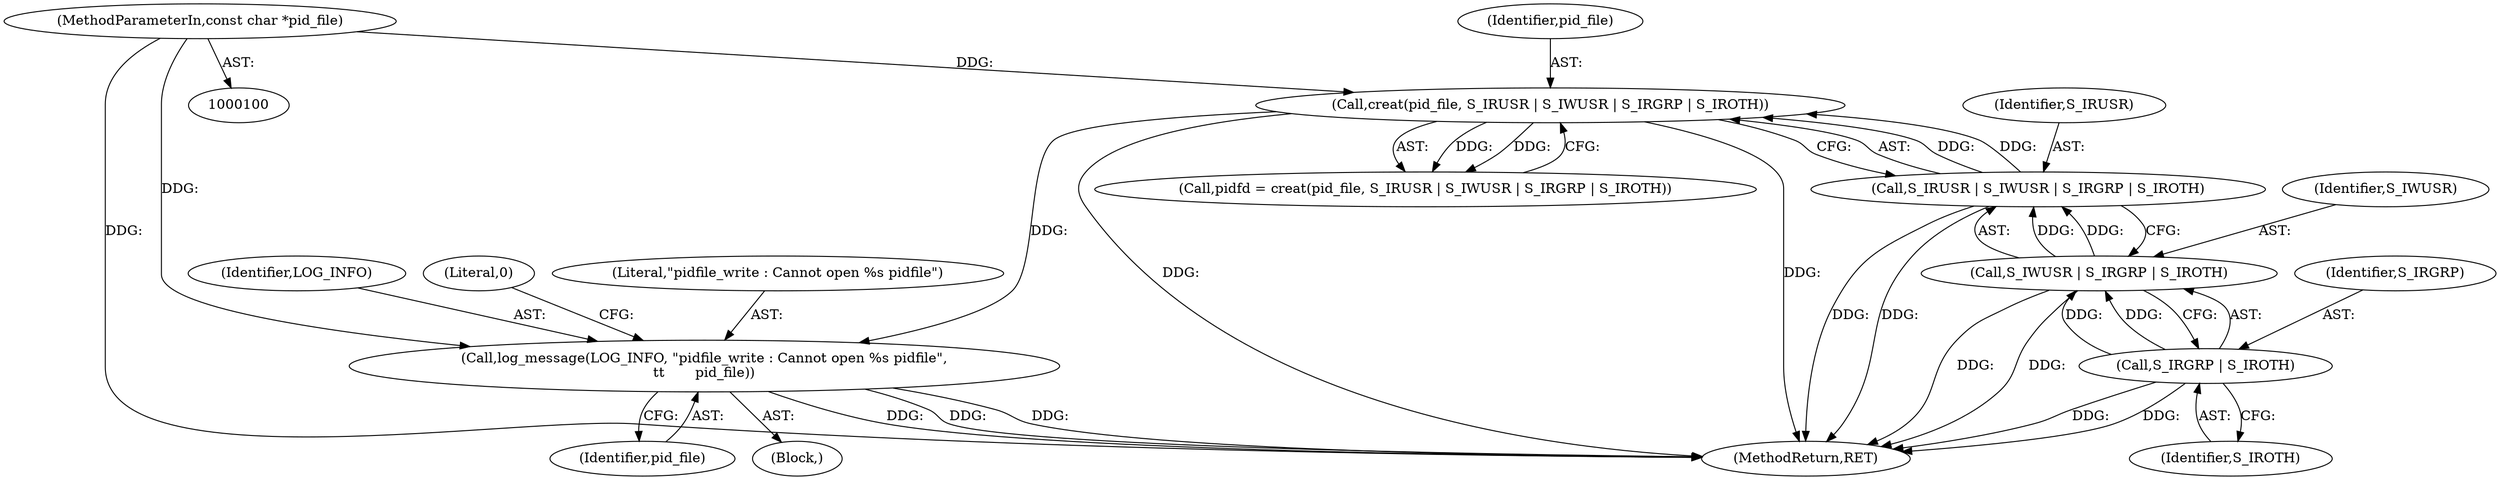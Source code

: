 digraph "1_keepalived_04f2d32871bb3b11d7dc024039952f2fe2750306_0@pointer" {
"1000134" [label="(Call,log_message(LOG_INFO, \"pidfile_write : Cannot open %s pidfile\",\n\t\t       pid_file))"];
"1000111" [label="(Call,creat(pid_file, S_IRUSR | S_IWUSR | S_IRGRP | S_IROTH))"];
"1000101" [label="(MethodParameterIn,const char *pid_file)"];
"1000113" [label="(Call,S_IRUSR | S_IWUSR | S_IRGRP | S_IROTH)"];
"1000115" [label="(Call,S_IWUSR | S_IRGRP | S_IROTH)"];
"1000117" [label="(Call,S_IRGRP | S_IROTH)"];
"1000133" [label="(Block,)"];
"1000116" [label="(Identifier,S_IWUSR)"];
"1000109" [label="(Call,pidfd = creat(pid_file, S_IRUSR | S_IWUSR | S_IRGRP | S_IROTH))"];
"1000135" [label="(Identifier,LOG_INFO)"];
"1000139" [label="(Literal,0)"];
"1000114" [label="(Identifier,S_IRUSR)"];
"1000112" [label="(Identifier,pid_file)"];
"1000118" [label="(Identifier,S_IRGRP)"];
"1000117" [label="(Call,S_IRGRP | S_IROTH)"];
"1000115" [label="(Call,S_IWUSR | S_IRGRP | S_IROTH)"];
"1000119" [label="(Identifier,S_IROTH)"];
"1000113" [label="(Call,S_IRUSR | S_IWUSR | S_IRGRP | S_IROTH)"];
"1000134" [label="(Call,log_message(LOG_INFO, \"pidfile_write : Cannot open %s pidfile\",\n\t\t       pid_file))"];
"1000137" [label="(Identifier,pid_file)"];
"1000136" [label="(Literal,\"pidfile_write : Cannot open %s pidfile\")"];
"1000111" [label="(Call,creat(pid_file, S_IRUSR | S_IWUSR | S_IRGRP | S_IROTH))"];
"1000101" [label="(MethodParameterIn,const char *pid_file)"];
"1000148" [label="(MethodReturn,RET)"];
"1000134" -> "1000133"  [label="AST: "];
"1000134" -> "1000137"  [label="CFG: "];
"1000135" -> "1000134"  [label="AST: "];
"1000136" -> "1000134"  [label="AST: "];
"1000137" -> "1000134"  [label="AST: "];
"1000139" -> "1000134"  [label="CFG: "];
"1000134" -> "1000148"  [label="DDG: "];
"1000134" -> "1000148"  [label="DDG: "];
"1000134" -> "1000148"  [label="DDG: "];
"1000111" -> "1000134"  [label="DDG: "];
"1000101" -> "1000134"  [label="DDG: "];
"1000111" -> "1000109"  [label="AST: "];
"1000111" -> "1000113"  [label="CFG: "];
"1000112" -> "1000111"  [label="AST: "];
"1000113" -> "1000111"  [label="AST: "];
"1000109" -> "1000111"  [label="CFG: "];
"1000111" -> "1000148"  [label="DDG: "];
"1000111" -> "1000148"  [label="DDG: "];
"1000111" -> "1000109"  [label="DDG: "];
"1000111" -> "1000109"  [label="DDG: "];
"1000101" -> "1000111"  [label="DDG: "];
"1000113" -> "1000111"  [label="DDG: "];
"1000113" -> "1000111"  [label="DDG: "];
"1000101" -> "1000100"  [label="AST: "];
"1000101" -> "1000148"  [label="DDG: "];
"1000113" -> "1000115"  [label="CFG: "];
"1000114" -> "1000113"  [label="AST: "];
"1000115" -> "1000113"  [label="AST: "];
"1000113" -> "1000148"  [label="DDG: "];
"1000113" -> "1000148"  [label="DDG: "];
"1000115" -> "1000113"  [label="DDG: "];
"1000115" -> "1000113"  [label="DDG: "];
"1000115" -> "1000117"  [label="CFG: "];
"1000116" -> "1000115"  [label="AST: "];
"1000117" -> "1000115"  [label="AST: "];
"1000115" -> "1000148"  [label="DDG: "];
"1000115" -> "1000148"  [label="DDG: "];
"1000117" -> "1000115"  [label="DDG: "];
"1000117" -> "1000115"  [label="DDG: "];
"1000117" -> "1000119"  [label="CFG: "];
"1000118" -> "1000117"  [label="AST: "];
"1000119" -> "1000117"  [label="AST: "];
"1000117" -> "1000148"  [label="DDG: "];
"1000117" -> "1000148"  [label="DDG: "];
}
